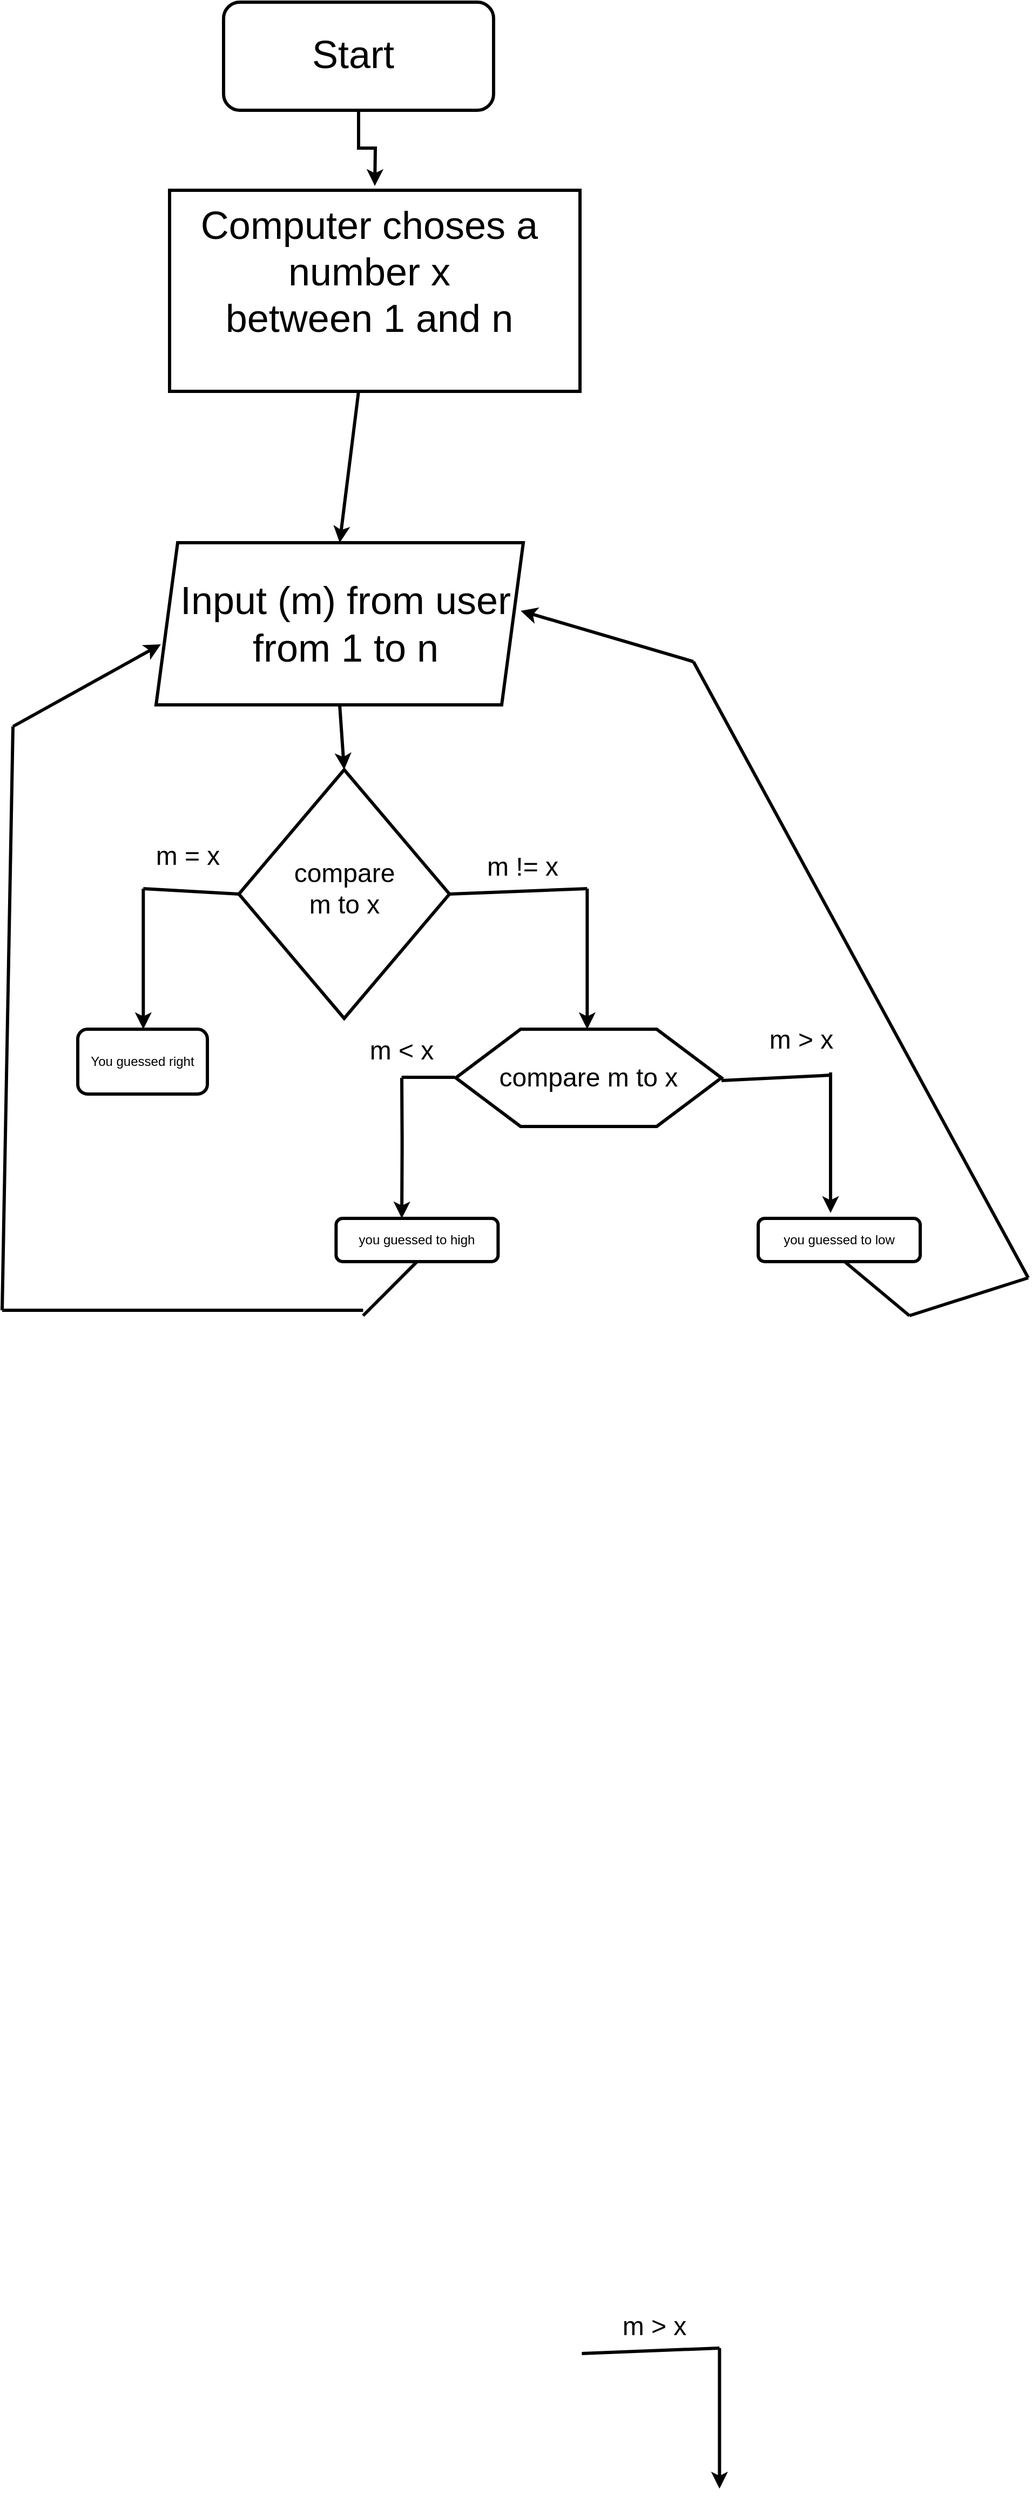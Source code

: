 <mxfile version="13.7.1" type="device"><diagram id="3_eJMLxeBSP48qe5Kqer" name="Page-1"><mxGraphModel dx="1422" dy="1932" grid="1" gridSize="10" guides="1" tooltips="1" connect="1" arrows="1" fold="1" page="1" pageScale="1" pageWidth="827" pageHeight="1169" math="0" shadow="0"><root><mxCell id="0"/><mxCell id="1" parent="0"/><mxCell id="KI3RbToSqygGyNF0EnkL-1" value="" style="rounded=1;whiteSpace=wrap;html=1;strokeWidth=3;" parent="1" vertex="1"><mxGeometry x="265" y="-560" width="250" height="100" as="geometry"/></mxCell><mxCell id="KI3RbToSqygGyNF0EnkL-2" value="&lt;span style=&quot;font-size: 36px&quot;&gt;Start&lt;br&gt;&lt;br&gt;&lt;/span&gt;" style="text;html=1;strokeColor=none;fillColor=none;align=center;verticalAlign=middle;whiteSpace=wrap;rounded=0;strokeWidth=3;" parent="1" vertex="1"><mxGeometry x="305" y="-530" width="160" height="80" as="geometry"/></mxCell><mxCell id="KI3RbToSqygGyNF0EnkL-4" style="edgeStyle=orthogonalEdgeStyle;rounded=0;orthogonalLoop=1;jettySize=auto;html=1;strokeWidth=3;" parent="1" source="KI3RbToSqygGyNF0EnkL-1" edge="1"><mxGeometry relative="1" as="geometry"><mxPoint x="405" y="-390" as="targetPoint"/></mxGeometry></mxCell><mxCell id="KI3RbToSqygGyNF0EnkL-5" style="edgeStyle=orthogonalEdgeStyle;rounded=0;orthogonalLoop=1;jettySize=auto;html=1;exitX=0.5;exitY=1;exitDx=0;exitDy=0;strokeWidth=3;" parent="1" source="KI3RbToSqygGyNF0EnkL-1" target="KI3RbToSqygGyNF0EnkL-1" edge="1"><mxGeometry relative="1" as="geometry"/></mxCell><mxCell id="KI3RbToSqygGyNF0EnkL-6" value="" style="rounded=0;whiteSpace=wrap;html=1;strokeWidth=3;" parent="1" vertex="1"><mxGeometry x="215" y="-386" width="380" height="186" as="geometry"/></mxCell><mxCell id="KI3RbToSqygGyNF0EnkL-7" value="&lt;font style=&quot;font-size: 36px&quot;&gt;Computer choses a number x&lt;br&gt;between 1 and n&lt;br&gt;&lt;/font&gt;" style="text;html=1;strokeColor=none;fillColor=none;align=center;verticalAlign=middle;whiteSpace=wrap;rounded=0;strokeWidth=3;" parent="1" vertex="1"><mxGeometry x="205" y="-376" width="390" height="130" as="geometry"/></mxCell><mxCell id="KI3RbToSqygGyNF0EnkL-34" value="" style="endArrow=none;html=1;strokeWidth=3;exitX=1;exitY=0.5;exitDx=0;exitDy=0;" parent="1" edge="1"><mxGeometry width="50" height="50" relative="1" as="geometry"><mxPoint x="596.67" y="1615" as="sourcePoint"/><mxPoint x="724.17" y="1610" as="targetPoint"/></mxGeometry></mxCell><mxCell id="KI3RbToSqygGyNF0EnkL-35" value="" style="endArrow=classic;html=1;strokeWidth=3;" parent="1" edge="1"><mxGeometry width="50" height="50" relative="1" as="geometry"><mxPoint x="724.17" y="1610" as="sourcePoint"/><mxPoint x="724.17" y="1740" as="targetPoint"/></mxGeometry></mxCell><mxCell id="KI3RbToSqygGyNF0EnkL-36" value="&lt;font style=&quot;font-size: 24px&quot;&gt;m &amp;gt; x&lt;/font&gt;" style="text;html=1;strokeColor=none;fillColor=none;align=center;verticalAlign=middle;whiteSpace=wrap;rounded=0;" parent="1" vertex="1"><mxGeometry x="614.17" y="1570" width="100" height="40" as="geometry"/></mxCell><mxCell id="KI3RbToSqygGyNF0EnkL-42" value="&lt;font style=&quot;font-size: 24px&quot;&gt;compare m to x&lt;/font&gt;" style="shape=hexagon;perimeter=hexagonPerimeter2;whiteSpace=wrap;html=1;fixedSize=1;strokeWidth=3;size=60;" parent="1" vertex="1"><mxGeometry x="480" y="390" width="246" height="90" as="geometry"/></mxCell><mxCell id="KI3RbToSqygGyNF0EnkL-59" value="" style="shape=parallelogram;perimeter=parallelogramPerimeter;whiteSpace=wrap;html=1;fixedSize=1;strokeWidth=3;" parent="1" vertex="1"><mxGeometry x="202.5" y="-60" width="340" height="150" as="geometry"/></mxCell><mxCell id="KI3RbToSqygGyNF0EnkL-60" value="&lt;font style=&quot;font-size: 36px&quot;&gt;Input (m) from user from 1 to n&lt;/font&gt;" style="text;html=1;strokeColor=none;fillColor=none;align=center;verticalAlign=middle;whiteSpace=wrap;rounded=0;strokeWidth=3;" parent="1" vertex="1"><mxGeometry x="222.5" y="-40" width="310" height="110" as="geometry"/></mxCell><mxCell id="KI3RbToSqygGyNF0EnkL-61" style="edgeStyle=orthogonalEdgeStyle;rounded=0;orthogonalLoop=1;jettySize=auto;html=1;exitX=0.5;exitY=1;exitDx=0;exitDy=0;strokeWidth=3;" parent="1" source="KI3RbToSqygGyNF0EnkL-6" target="KI3RbToSqygGyNF0EnkL-6" edge="1"><mxGeometry relative="1" as="geometry"/></mxCell><mxCell id="KI3RbToSqygGyNF0EnkL-62" value="" style="endArrow=classic;html=1;strokeWidth=3;entryX=0.5;entryY=0;entryDx=0;entryDy=0;" parent="1" target="KI3RbToSqygGyNF0EnkL-59" edge="1"><mxGeometry width="50" height="50" relative="1" as="geometry"><mxPoint x="390" y="-200" as="sourcePoint"/><mxPoint x="425" y="-180" as="targetPoint"/></mxGeometry></mxCell><mxCell id="KI3RbToSqygGyNF0EnkL-63" value="" style="endArrow=classic;html=1;strokeWidth=3;exitX=0.5;exitY=1;exitDx=0;exitDy=0;entryX=0.5;entryY=0;entryDx=0;entryDy=0;" parent="1" source="KI3RbToSqygGyNF0EnkL-59" target="KI3RbToSqygGyNF0EnkL-103" edge="1"><mxGeometry width="50" height="50" relative="1" as="geometry"><mxPoint x="520" y="150" as="sourcePoint"/><mxPoint x="370" y="160" as="targetPoint"/></mxGeometry></mxCell><mxCell id="KI3RbToSqygGyNF0EnkL-102" value="Text" style="text;html=1;strokeColor=none;fillColor=none;align=center;verticalAlign=middle;whiteSpace=wrap;rounded=0;strokeWidth=3;" parent="1" vertex="1"><mxGeometry x="356.67" y="200" width="40" height="20" as="geometry"/></mxCell><mxCell id="KI3RbToSqygGyNF0EnkL-103" value="" style="rhombus;whiteSpace=wrap;html=1;strokeWidth=3;" parent="1" vertex="1"><mxGeometry x="279.17" y="150" width="195" height="230" as="geometry"/></mxCell><mxCell id="KI3RbToSqygGyNF0EnkL-104" value="&lt;font style=&quot;font-size: 24px&quot;&gt;compare m to x&lt;/font&gt;" style="text;html=1;strokeColor=none;fillColor=none;align=center;verticalAlign=middle;whiteSpace=wrap;rounded=0;strokeWidth=3;" parent="1" vertex="1"><mxGeometry x="336.67" y="250" width="80" height="20" as="geometry"/></mxCell><mxCell id="KI3RbToSqygGyNF0EnkL-105" value="" style="endArrow=none;html=1;strokeWidth=3;exitX=1;exitY=0.5;exitDx=0;exitDy=0;" parent="1" source="KI3RbToSqygGyNF0EnkL-103" edge="1"><mxGeometry width="50" height="50" relative="1" as="geometry"><mxPoint x="551.67" y="280" as="sourcePoint"/><mxPoint x="601.67" y="260" as="targetPoint"/></mxGeometry></mxCell><mxCell id="KI3RbToSqygGyNF0EnkL-106" value="" style="endArrow=classic;html=1;strokeWidth=3;" parent="1" edge="1"><mxGeometry width="50" height="50" relative="1" as="geometry"><mxPoint x="601.67" y="260" as="sourcePoint"/><mxPoint x="601.67" y="390" as="targetPoint"/></mxGeometry></mxCell><mxCell id="KI3RbToSqygGyNF0EnkL-107" value="&lt;font style=&quot;font-size: 24px&quot;&gt;m != x&lt;/font&gt;" style="text;html=1;strokeColor=none;fillColor=none;align=center;verticalAlign=middle;whiteSpace=wrap;rounded=0;strokeWidth=3;" parent="1" vertex="1"><mxGeometry x="491.67" y="220" width="100" height="40" as="geometry"/></mxCell><mxCell id="KI3RbToSqygGyNF0EnkL-108" value="" style="endArrow=none;html=1;strokeWidth=3;exitX=0;exitY=0.5;exitDx=0;exitDy=0;" parent="1" source="KI3RbToSqygGyNF0EnkL-103" edge="1"><mxGeometry width="50" height="50" relative="1" as="geometry"><mxPoint x="63.17" y="265" as="sourcePoint"/><mxPoint x="190.67" y="260" as="targetPoint"/></mxGeometry></mxCell><mxCell id="KI3RbToSqygGyNF0EnkL-109" value="" style="endArrow=classic;html=1;strokeWidth=3;" parent="1" edge="1"><mxGeometry width="50" height="50" relative="1" as="geometry"><mxPoint x="190.67" y="260" as="sourcePoint"/><mxPoint x="190.67" y="390" as="targetPoint"/></mxGeometry></mxCell><mxCell id="KI3RbToSqygGyNF0EnkL-110" value="&lt;font style=&quot;font-size: 24px&quot;&gt;m = x&lt;/font&gt;" style="text;html=1;strokeColor=none;fillColor=none;align=center;verticalAlign=middle;whiteSpace=wrap;rounded=0;strokeWidth=3;" parent="1" vertex="1"><mxGeometry x="181.67" y="210" width="100" height="40" as="geometry"/></mxCell><mxCell id="KI3RbToSqygGyNF0EnkL-114" value="" style="endArrow=none;html=1;strokeWidth=3;" parent="1" edge="1"><mxGeometry width="50" height="50" relative="1" as="geometry"><mxPoint x="726" y="437.5" as="sourcePoint"/><mxPoint x="827.67" y="432.5" as="targetPoint"/><Array as="points"/></mxGeometry></mxCell><mxCell id="KI3RbToSqygGyNF0EnkL-115" value="" style="endArrow=classic;html=1;strokeWidth=3;" parent="1" edge="1"><mxGeometry width="50" height="50" relative="1" as="geometry"><mxPoint x="827" y="430" as="sourcePoint"/><mxPoint x="827" y="560" as="targetPoint"/></mxGeometry></mxCell><mxCell id="KI3RbToSqygGyNF0EnkL-116" value="&lt;font style=&quot;font-size: 24px&quot;&gt;m &amp;gt; x&lt;/font&gt;" style="text;html=1;strokeColor=none;fillColor=none;align=center;verticalAlign=middle;whiteSpace=wrap;rounded=0;strokeWidth=3;" parent="1" vertex="1"><mxGeometry x="750" y="380" width="100" height="40" as="geometry"/></mxCell><mxCell id="KI3RbToSqygGyNF0EnkL-117" value="" style="endArrow=none;html=1;strokeWidth=3;" parent="1" edge="1"><mxGeometry width="50" height="50" relative="1" as="geometry"><mxPoint x="479.17" y="434.5" as="sourcePoint"/><mxPoint x="429.84" y="434.5" as="targetPoint"/></mxGeometry></mxCell><mxCell id="KI3RbToSqygGyNF0EnkL-118" value="" style="endArrow=classic;html=1;strokeWidth=3;" parent="1" edge="1"><mxGeometry width="50" height="50" relative="1" as="geometry"><mxPoint x="430" y="435" as="sourcePoint"/><mxPoint x="430" y="565" as="targetPoint"/><Array as="points"><mxPoint x="430.33" y="495"/></Array></mxGeometry></mxCell><mxCell id="KI3RbToSqygGyNF0EnkL-119" value="&lt;font style=&quot;font-size: 24px&quot;&gt;m &amp;lt; x&lt;/font&gt;" style="text;html=1;strokeColor=none;fillColor=none;align=center;verticalAlign=middle;whiteSpace=wrap;rounded=0;strokeWidth=3;" parent="1" vertex="1"><mxGeometry x="380" y="390" width="100" height="40" as="geometry"/></mxCell><mxCell id="ARiZXbdtX6Ieu4z-bjlD-10" value="You guessed right" style="rounded=1;whiteSpace=wrap;html=1;strokeWidth=3;" vertex="1" parent="1"><mxGeometry x="130" y="390" width="120" height="60" as="geometry"/></mxCell><mxCell id="ARiZXbdtX6Ieu4z-bjlD-13" value="you guessed to high" style="rounded=1;whiteSpace=wrap;html=1;strokeWidth=3;" vertex="1" parent="1"><mxGeometry x="369.17" y="565" width="150" height="40" as="geometry"/></mxCell><mxCell id="ARiZXbdtX6Ieu4z-bjlD-14" value="you guessed to low" style="rounded=1;whiteSpace=wrap;html=1;strokeWidth=3;" vertex="1" parent="1"><mxGeometry x="760" y="565" width="150" height="40" as="geometry"/></mxCell><mxCell id="ARiZXbdtX6Ieu4z-bjlD-17" value="" style="endArrow=none;html=1;strokeWidth=3;" edge="1" parent="1"><mxGeometry width="50" height="50" relative="1" as="geometry"><mxPoint x="394.17" y="655" as="sourcePoint"/><mxPoint x="444.17" y="605" as="targetPoint"/></mxGeometry></mxCell><mxCell id="ARiZXbdtX6Ieu4z-bjlD-18" value="" style="endArrow=none;html=1;strokeWidth=3;" edge="1" parent="1"><mxGeometry width="50" height="50" relative="1" as="geometry"><mxPoint x="60" y="650" as="sourcePoint"/><mxPoint x="394.17" y="650" as="targetPoint"/></mxGeometry></mxCell><mxCell id="ARiZXbdtX6Ieu4z-bjlD-19" value="" style="endArrow=none;html=1;strokeWidth=3;" edge="1" parent="1"><mxGeometry width="50" height="50" relative="1" as="geometry"><mxPoint x="60" y="650" as="sourcePoint"/><mxPoint x="70" y="110" as="targetPoint"/></mxGeometry></mxCell><mxCell id="ARiZXbdtX6Ieu4z-bjlD-20" value="" style="endArrow=classic;html=1;entryX=0.013;entryY=0.627;entryDx=0;entryDy=0;entryPerimeter=0;strokeWidth=3;" edge="1" parent="1" target="KI3RbToSqygGyNF0EnkL-59"><mxGeometry width="50" height="50" relative="1" as="geometry"><mxPoint x="70" y="110" as="sourcePoint"/><mxPoint x="120" y="60" as="targetPoint"/></mxGeometry></mxCell><mxCell id="ARiZXbdtX6Ieu4z-bjlD-21" value="" style="endArrow=none;html=1;strokeWidth=3;" edge="1" parent="1"><mxGeometry width="50" height="50" relative="1" as="geometry"><mxPoint x="900" y="655" as="sourcePoint"/><mxPoint x="840" y="605" as="targetPoint"/></mxGeometry></mxCell><mxCell id="ARiZXbdtX6Ieu4z-bjlD-22" value="" style="endArrow=none;html=1;strokeWidth=3;" edge="1" parent="1"><mxGeometry width="50" height="50" relative="1" as="geometry"><mxPoint x="900" y="655" as="sourcePoint"/><mxPoint x="1010" y="620" as="targetPoint"/></mxGeometry></mxCell><mxCell id="ARiZXbdtX6Ieu4z-bjlD-23" value="" style="endArrow=none;html=1;strokeWidth=3;" edge="1" parent="1"><mxGeometry width="50" height="50" relative="1" as="geometry"><mxPoint x="1010" y="620" as="sourcePoint"/><mxPoint x="700" y="50" as="targetPoint"/></mxGeometry></mxCell><mxCell id="ARiZXbdtX6Ieu4z-bjlD-24" value="" style="endArrow=classic;html=1;entryX=0.993;entryY=0.42;entryDx=0;entryDy=0;entryPerimeter=0;strokeWidth=3;" edge="1" parent="1" target="KI3RbToSqygGyNF0EnkL-59"><mxGeometry width="50" height="50" relative="1" as="geometry"><mxPoint x="700" y="50" as="sourcePoint"/><mxPoint x="689.17" y="-10" as="targetPoint"/></mxGeometry></mxCell></root></mxGraphModel></diagram></mxfile>